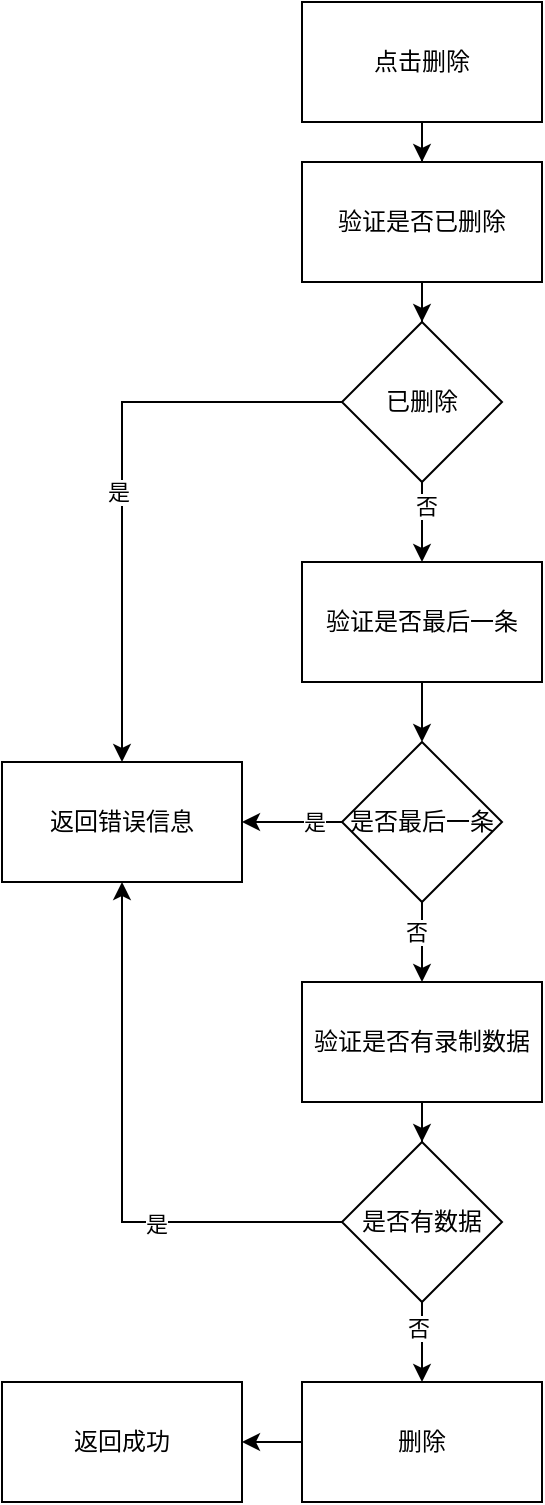 <mxfile version="21.6.6" type="github">
  <diagram name="第 1 页" id="9PNYTfUIwPRNjHssTtwt">
    <mxGraphModel dx="2074" dy="1078" grid="1" gridSize="10" guides="1" tooltips="1" connect="1" arrows="1" fold="1" page="1" pageScale="1" pageWidth="827" pageHeight="1169" math="0" shadow="0">
      <root>
        <mxCell id="0" />
        <mxCell id="1" parent="0" />
        <mxCell id="Qqelcbdh8ycOMfxnKLLt-3" value="" style="edgeStyle=orthogonalEdgeStyle;rounded=0;orthogonalLoop=1;jettySize=auto;html=1;" edge="1" parent="1" source="Qqelcbdh8ycOMfxnKLLt-1" target="Qqelcbdh8ycOMfxnKLLt-2">
          <mxGeometry relative="1" as="geometry" />
        </mxCell>
        <mxCell id="Qqelcbdh8ycOMfxnKLLt-1" value="点击删除" style="rounded=0;whiteSpace=wrap;html=1;" vertex="1" parent="1">
          <mxGeometry x="330" y="110" width="120" height="60" as="geometry" />
        </mxCell>
        <mxCell id="Qqelcbdh8ycOMfxnKLLt-5" value="" style="edgeStyle=orthogonalEdgeStyle;rounded=0;orthogonalLoop=1;jettySize=auto;html=1;" edge="1" parent="1" source="Qqelcbdh8ycOMfxnKLLt-2" target="Qqelcbdh8ycOMfxnKLLt-4">
          <mxGeometry relative="1" as="geometry" />
        </mxCell>
        <mxCell id="Qqelcbdh8ycOMfxnKLLt-2" value="验证是否已删除" style="whiteSpace=wrap;html=1;rounded=0;" vertex="1" parent="1">
          <mxGeometry x="330" y="190" width="120" height="60" as="geometry" />
        </mxCell>
        <mxCell id="Qqelcbdh8ycOMfxnKLLt-7" value="" style="edgeStyle=orthogonalEdgeStyle;rounded=0;orthogonalLoop=1;jettySize=auto;html=1;" edge="1" parent="1" source="Qqelcbdh8ycOMfxnKLLt-4" target="Qqelcbdh8ycOMfxnKLLt-6">
          <mxGeometry relative="1" as="geometry" />
        </mxCell>
        <mxCell id="Qqelcbdh8ycOMfxnKLLt-8" value="是" style="edgeLabel;html=1;align=center;verticalAlign=middle;resizable=0;points=[];" vertex="1" connectable="0" parent="Qqelcbdh8ycOMfxnKLLt-7">
          <mxGeometry x="0.067" y="-2" relative="1" as="geometry">
            <mxPoint as="offset" />
          </mxGeometry>
        </mxCell>
        <mxCell id="Qqelcbdh8ycOMfxnKLLt-19" style="edgeStyle=orthogonalEdgeStyle;rounded=0;orthogonalLoop=1;jettySize=auto;html=1;entryX=0.5;entryY=0;entryDx=0;entryDy=0;" edge="1" parent="1" source="Qqelcbdh8ycOMfxnKLLt-4" target="Qqelcbdh8ycOMfxnKLLt-9">
          <mxGeometry relative="1" as="geometry" />
        </mxCell>
        <mxCell id="Qqelcbdh8ycOMfxnKLLt-20" value="否" style="edgeLabel;html=1;align=center;verticalAlign=middle;resizable=0;points=[];" vertex="1" connectable="0" parent="Qqelcbdh8ycOMfxnKLLt-19">
          <mxGeometry x="-0.4" y="2" relative="1" as="geometry">
            <mxPoint as="offset" />
          </mxGeometry>
        </mxCell>
        <mxCell id="Qqelcbdh8ycOMfxnKLLt-4" value="已删除" style="rhombus;whiteSpace=wrap;html=1;rounded=0;" vertex="1" parent="1">
          <mxGeometry x="350" y="270" width="80" height="80" as="geometry" />
        </mxCell>
        <mxCell id="Qqelcbdh8ycOMfxnKLLt-6" value="返回错误信息" style="whiteSpace=wrap;html=1;rounded=0;" vertex="1" parent="1">
          <mxGeometry x="180" y="490" width="120" height="60" as="geometry" />
        </mxCell>
        <mxCell id="Qqelcbdh8ycOMfxnKLLt-13" value="" style="edgeStyle=orthogonalEdgeStyle;rounded=0;orthogonalLoop=1;jettySize=auto;html=1;" edge="1" parent="1" source="Qqelcbdh8ycOMfxnKLLt-9" target="Qqelcbdh8ycOMfxnKLLt-12">
          <mxGeometry relative="1" as="geometry" />
        </mxCell>
        <mxCell id="Qqelcbdh8ycOMfxnKLLt-9" value="验证是否最后一条" style="whiteSpace=wrap;html=1;rounded=0;" vertex="1" parent="1">
          <mxGeometry x="330" y="390" width="120" height="60" as="geometry" />
        </mxCell>
        <mxCell id="Qqelcbdh8ycOMfxnKLLt-14" style="edgeStyle=orthogonalEdgeStyle;rounded=0;orthogonalLoop=1;jettySize=auto;html=1;entryX=1;entryY=0.5;entryDx=0;entryDy=0;" edge="1" parent="1" source="Qqelcbdh8ycOMfxnKLLt-12" target="Qqelcbdh8ycOMfxnKLLt-6">
          <mxGeometry relative="1" as="geometry" />
        </mxCell>
        <mxCell id="Qqelcbdh8ycOMfxnKLLt-15" value="是" style="edgeLabel;html=1;align=center;verticalAlign=middle;resizable=0;points=[];" vertex="1" connectable="0" parent="Qqelcbdh8ycOMfxnKLLt-14">
          <mxGeometry x="-0.435" relative="1" as="geometry">
            <mxPoint as="offset" />
          </mxGeometry>
        </mxCell>
        <mxCell id="Qqelcbdh8ycOMfxnKLLt-17" value="" style="edgeStyle=orthogonalEdgeStyle;rounded=0;orthogonalLoop=1;jettySize=auto;html=1;" edge="1" parent="1" source="Qqelcbdh8ycOMfxnKLLt-12" target="Qqelcbdh8ycOMfxnKLLt-16">
          <mxGeometry relative="1" as="geometry" />
        </mxCell>
        <mxCell id="Qqelcbdh8ycOMfxnKLLt-18" value="否" style="edgeLabel;html=1;align=center;verticalAlign=middle;resizable=0;points=[];" vertex="1" connectable="0" parent="Qqelcbdh8ycOMfxnKLLt-17">
          <mxGeometry x="-0.267" y="-3" relative="1" as="geometry">
            <mxPoint as="offset" />
          </mxGeometry>
        </mxCell>
        <mxCell id="Qqelcbdh8ycOMfxnKLLt-12" value="是否最后一条" style="rhombus;whiteSpace=wrap;html=1;rounded=0;" vertex="1" parent="1">
          <mxGeometry x="350" y="480" width="80" height="80" as="geometry" />
        </mxCell>
        <mxCell id="Qqelcbdh8ycOMfxnKLLt-22" value="" style="edgeStyle=orthogonalEdgeStyle;rounded=0;orthogonalLoop=1;jettySize=auto;html=1;" edge="1" parent="1" source="Qqelcbdh8ycOMfxnKLLt-16" target="Qqelcbdh8ycOMfxnKLLt-21">
          <mxGeometry relative="1" as="geometry" />
        </mxCell>
        <mxCell id="Qqelcbdh8ycOMfxnKLLt-16" value="验证是否有录制数据" style="whiteSpace=wrap;html=1;rounded=0;" vertex="1" parent="1">
          <mxGeometry x="330" y="600" width="120" height="60" as="geometry" />
        </mxCell>
        <mxCell id="Qqelcbdh8ycOMfxnKLLt-23" style="edgeStyle=orthogonalEdgeStyle;rounded=0;orthogonalLoop=1;jettySize=auto;html=1;entryX=0.5;entryY=1;entryDx=0;entryDy=0;" edge="1" parent="1" source="Qqelcbdh8ycOMfxnKLLt-21" target="Qqelcbdh8ycOMfxnKLLt-6">
          <mxGeometry relative="1" as="geometry" />
        </mxCell>
        <mxCell id="Qqelcbdh8ycOMfxnKLLt-24" value="是" style="edgeLabel;html=1;align=center;verticalAlign=middle;resizable=0;points=[];" vertex="1" connectable="0" parent="Qqelcbdh8ycOMfxnKLLt-23">
          <mxGeometry x="-0.332" y="1" relative="1" as="geometry">
            <mxPoint as="offset" />
          </mxGeometry>
        </mxCell>
        <mxCell id="Qqelcbdh8ycOMfxnKLLt-26" value="" style="edgeStyle=orthogonalEdgeStyle;rounded=0;orthogonalLoop=1;jettySize=auto;html=1;" edge="1" parent="1" source="Qqelcbdh8ycOMfxnKLLt-21" target="Qqelcbdh8ycOMfxnKLLt-25">
          <mxGeometry relative="1" as="geometry" />
        </mxCell>
        <mxCell id="Qqelcbdh8ycOMfxnKLLt-27" value="否" style="edgeLabel;html=1;align=center;verticalAlign=middle;resizable=0;points=[];" vertex="1" connectable="0" parent="Qqelcbdh8ycOMfxnKLLt-26">
          <mxGeometry x="-0.356" y="-2" relative="1" as="geometry">
            <mxPoint as="offset" />
          </mxGeometry>
        </mxCell>
        <mxCell id="Qqelcbdh8ycOMfxnKLLt-21" value="是否有数据" style="rhombus;whiteSpace=wrap;html=1;rounded=0;" vertex="1" parent="1">
          <mxGeometry x="350" y="680" width="80" height="80" as="geometry" />
        </mxCell>
        <mxCell id="Qqelcbdh8ycOMfxnKLLt-29" value="" style="edgeStyle=orthogonalEdgeStyle;rounded=0;orthogonalLoop=1;jettySize=auto;html=1;" edge="1" parent="1" source="Qqelcbdh8ycOMfxnKLLt-25" target="Qqelcbdh8ycOMfxnKLLt-28">
          <mxGeometry relative="1" as="geometry" />
        </mxCell>
        <mxCell id="Qqelcbdh8ycOMfxnKLLt-25" value="删除" style="whiteSpace=wrap;html=1;rounded=0;" vertex="1" parent="1">
          <mxGeometry x="330" y="800" width="120" height="60" as="geometry" />
        </mxCell>
        <mxCell id="Qqelcbdh8ycOMfxnKLLt-28" value="返回成功" style="whiteSpace=wrap;html=1;rounded=0;" vertex="1" parent="1">
          <mxGeometry x="180" y="800" width="120" height="60" as="geometry" />
        </mxCell>
      </root>
    </mxGraphModel>
  </diagram>
</mxfile>
